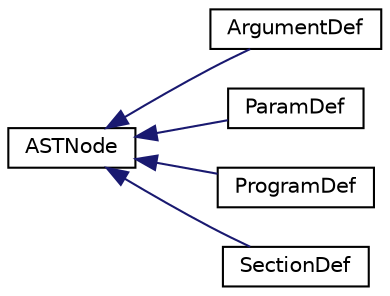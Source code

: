 digraph "Graphical Class Hierarchy"
{
  edge [fontname="Helvetica",fontsize="10",labelfontname="Helvetica",labelfontsize="10"];
  node [fontname="Helvetica",fontsize="10",shape=record];
  rankdir="LR";
  Node0 [label="ASTNode",height=0.2,width=0.4,color="black", fillcolor="white", style="filled",URL="$classASTNode.html"];
  Node0 -> Node1 [dir="back",color="midnightblue",fontsize="10",style="solid",fontname="Helvetica"];
  Node1 [label="ArgumentDef",height=0.2,width=0.4,color="black", fillcolor="white", style="filled",URL="$classArgumentDef.html"];
  Node0 -> Node2 [dir="back",color="midnightblue",fontsize="10",style="solid",fontname="Helvetica"];
  Node2 [label="ParamDef",height=0.2,width=0.4,color="black", fillcolor="white", style="filled",URL="$classParamDef.html"];
  Node0 -> Node3 [dir="back",color="midnightblue",fontsize="10",style="solid",fontname="Helvetica"];
  Node3 [label="ProgramDef",height=0.2,width=0.4,color="black", fillcolor="white", style="filled",URL="$classProgramDef.html"];
  Node0 -> Node4 [dir="back",color="midnightblue",fontsize="10",style="solid",fontname="Helvetica"];
  Node4 [label="SectionDef",height=0.2,width=0.4,color="black", fillcolor="white", style="filled",URL="$classSectionDef.html"];
}
